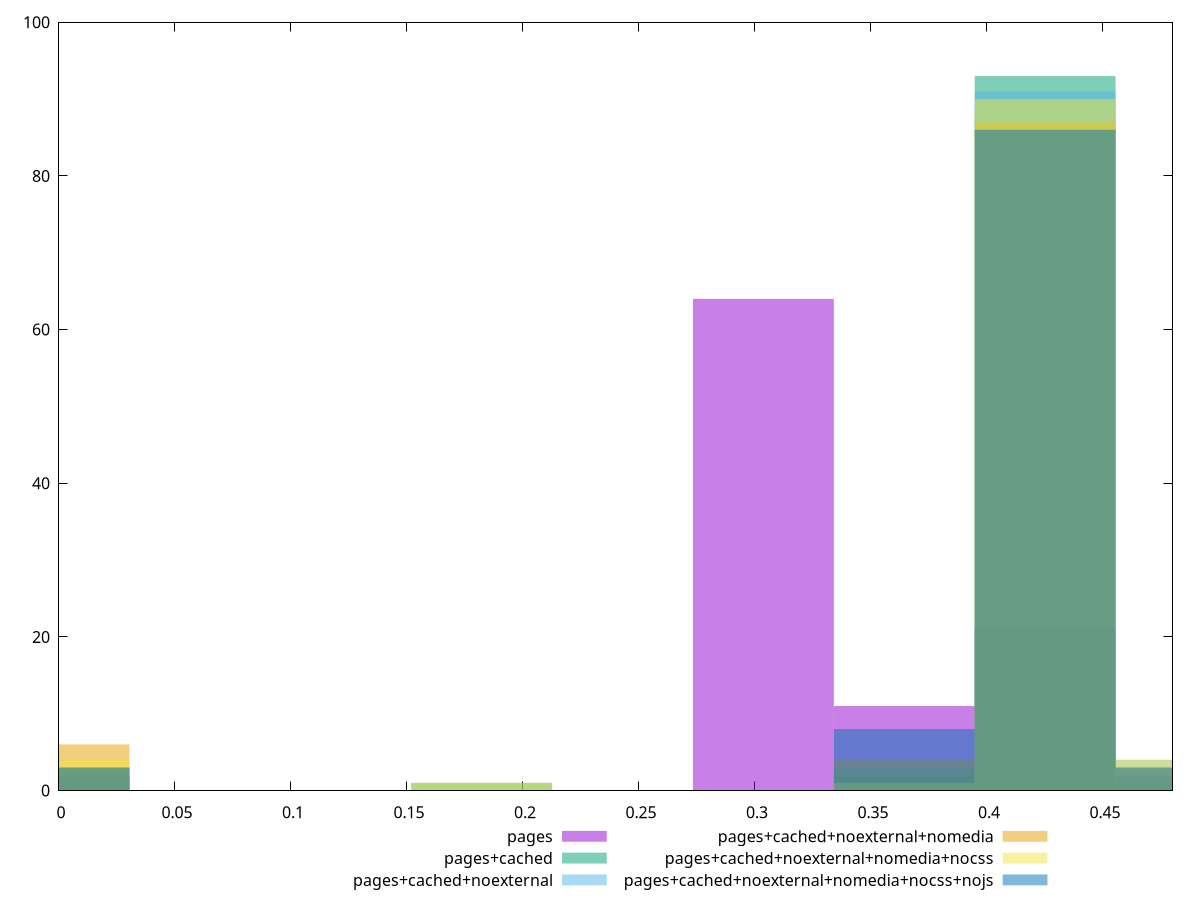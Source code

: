 reset

$pages <<EOF
0.4250995790008397 21
0.3036425564291712 64
0.3643710677150055 11
0 2
0.48582809028667395 2
EOF

$pagesCached <<EOF
0.4250995790008397 93
0 3
0.3643710677150055 2
0.18218553385750275 1
0.48582809028667395 1
EOF

$pagesCachedNoexternal <<EOF
0.4250995790008397 91
0.48582809028667395 4
0 2
0.3643710677150055 3
EOF

$pagesCachedNoexternalNomedia <<EOF
0.3643710677150055 4
0.4250995790008397 87
0 6
0.48582809028667395 3
EOF

$pagesCachedNoexternalNomediaNocss <<EOF
0.3643710677150055 1
0.4250995790008397 90
0 4
0.48582809028667395 4
0.18218553385750275 1
EOF

$pagesCachedNoexternalNomediaNocssNojs <<EOF
0.4250995790008397 86
0.3643710677150055 8
0 3
0.48582809028667395 3
EOF

set key outside below
set boxwidth 0.060728511285834244
set xrange [0:0.48]
set yrange [0:100]
set trange [0:100]
set style fill transparent solid 0.5 noborder
set terminal svg size 640, 540 enhanced background rgb 'white'
set output "reprap/render-blocking-resources/comparison/histogram/all_score.svg"

plot $pages title "pages" with boxes, \
     $pagesCached title "pages+cached" with boxes, \
     $pagesCachedNoexternal title "pages+cached+noexternal" with boxes, \
     $pagesCachedNoexternalNomedia title "pages+cached+noexternal+nomedia" with boxes, \
     $pagesCachedNoexternalNomediaNocss title "pages+cached+noexternal+nomedia+nocss" with boxes, \
     $pagesCachedNoexternalNomediaNocssNojs title "pages+cached+noexternal+nomedia+nocss+nojs" with boxes

reset

